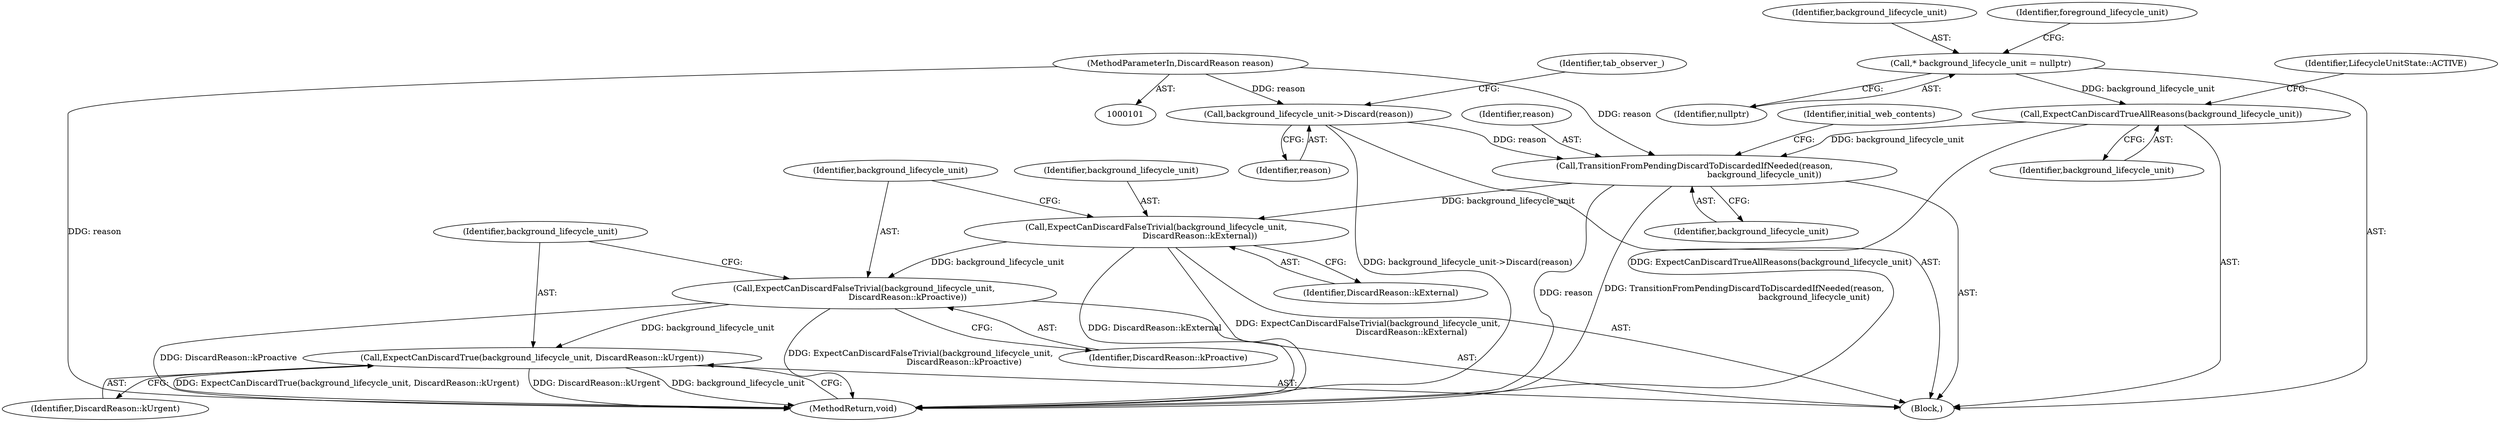 digraph "0_Chrome_7394cf6f43d7a86630d3eb1c728fd63c621b5530_4@pointer" {
"1000169" [label="(Call,ExpectCanDiscardTrue(background_lifecycle_unit, DiscardReason::kUrgent))"];
"1000166" [label="(Call,ExpectCanDiscardFalseTrivial(background_lifecycle_unit,\n                                 DiscardReason::kProactive))"];
"1000163" [label="(Call,ExpectCanDiscardFalseTrivial(background_lifecycle_unit,\n                                 DiscardReason::kExternal))"];
"1000138" [label="(Call,TransitionFromPendingDiscardToDiscardedIfNeeded(reason,\n                                                     background_lifecycle_unit))"];
"1000133" [label="(Call,background_lifecycle_unit->Discard(reason))"];
"1000102" [label="(MethodParameterIn,DiscardReason reason)"];
"1000123" [label="(Call,ExpectCanDiscardTrueAllReasons(background_lifecycle_unit))"];
"1000105" [label="(Call,* background_lifecycle_unit = nullptr)"];
"1000166" [label="(Call,ExpectCanDiscardFalseTrivial(background_lifecycle_unit,\n                                 DiscardReason::kProactive))"];
"1000142" [label="(Identifier,initial_web_contents)"];
"1000137" [label="(Identifier,tab_observer_)"];
"1000124" [label="(Identifier,background_lifecycle_unit)"];
"1000140" [label="(Identifier,background_lifecycle_unit)"];
"1000168" [label="(Identifier,DiscardReason::kProactive)"];
"1000107" [label="(Identifier,nullptr)"];
"1000163" [label="(Call,ExpectCanDiscardFalseTrivial(background_lifecycle_unit,\n                                 DiscardReason::kExternal))"];
"1000105" [label="(Call,* background_lifecycle_unit = nullptr)"];
"1000171" [label="(Identifier,DiscardReason::kUrgent)"];
"1000172" [label="(MethodReturn,void)"];
"1000126" [label="(Identifier,LifecycleUnitState::ACTIVE)"];
"1000139" [label="(Identifier,reason)"];
"1000169" [label="(Call,ExpectCanDiscardTrue(background_lifecycle_unit, DiscardReason::kUrgent))"];
"1000170" [label="(Identifier,background_lifecycle_unit)"];
"1000106" [label="(Identifier,background_lifecycle_unit)"];
"1000103" [label="(Block,)"];
"1000165" [label="(Identifier,DiscardReason::kExternal)"];
"1000133" [label="(Call,background_lifecycle_unit->Discard(reason))"];
"1000167" [label="(Identifier,background_lifecycle_unit)"];
"1000164" [label="(Identifier,background_lifecycle_unit)"];
"1000102" [label="(MethodParameterIn,DiscardReason reason)"];
"1000134" [label="(Identifier,reason)"];
"1000138" [label="(Call,TransitionFromPendingDiscardToDiscardedIfNeeded(reason,\n                                                     background_lifecycle_unit))"];
"1000123" [label="(Call,ExpectCanDiscardTrueAllReasons(background_lifecycle_unit))"];
"1000110" [label="(Identifier,foreground_lifecycle_unit)"];
"1000169" -> "1000103"  [label="AST: "];
"1000169" -> "1000171"  [label="CFG: "];
"1000170" -> "1000169"  [label="AST: "];
"1000171" -> "1000169"  [label="AST: "];
"1000172" -> "1000169"  [label="CFG: "];
"1000169" -> "1000172"  [label="DDG: ExpectCanDiscardTrue(background_lifecycle_unit, DiscardReason::kUrgent)"];
"1000169" -> "1000172"  [label="DDG: DiscardReason::kUrgent"];
"1000169" -> "1000172"  [label="DDG: background_lifecycle_unit"];
"1000166" -> "1000169"  [label="DDG: background_lifecycle_unit"];
"1000166" -> "1000103"  [label="AST: "];
"1000166" -> "1000168"  [label="CFG: "];
"1000167" -> "1000166"  [label="AST: "];
"1000168" -> "1000166"  [label="AST: "];
"1000170" -> "1000166"  [label="CFG: "];
"1000166" -> "1000172"  [label="DDG: DiscardReason::kProactive"];
"1000166" -> "1000172"  [label="DDG: ExpectCanDiscardFalseTrivial(background_lifecycle_unit,\n                                 DiscardReason::kProactive)"];
"1000163" -> "1000166"  [label="DDG: background_lifecycle_unit"];
"1000163" -> "1000103"  [label="AST: "];
"1000163" -> "1000165"  [label="CFG: "];
"1000164" -> "1000163"  [label="AST: "];
"1000165" -> "1000163"  [label="AST: "];
"1000167" -> "1000163"  [label="CFG: "];
"1000163" -> "1000172"  [label="DDG: DiscardReason::kExternal"];
"1000163" -> "1000172"  [label="DDG: ExpectCanDiscardFalseTrivial(background_lifecycle_unit,\n                                 DiscardReason::kExternal)"];
"1000138" -> "1000163"  [label="DDG: background_lifecycle_unit"];
"1000138" -> "1000103"  [label="AST: "];
"1000138" -> "1000140"  [label="CFG: "];
"1000139" -> "1000138"  [label="AST: "];
"1000140" -> "1000138"  [label="AST: "];
"1000142" -> "1000138"  [label="CFG: "];
"1000138" -> "1000172"  [label="DDG: reason"];
"1000138" -> "1000172"  [label="DDG: TransitionFromPendingDiscardToDiscardedIfNeeded(reason,\n                                                     background_lifecycle_unit)"];
"1000133" -> "1000138"  [label="DDG: reason"];
"1000102" -> "1000138"  [label="DDG: reason"];
"1000123" -> "1000138"  [label="DDG: background_lifecycle_unit"];
"1000133" -> "1000103"  [label="AST: "];
"1000133" -> "1000134"  [label="CFG: "];
"1000134" -> "1000133"  [label="AST: "];
"1000137" -> "1000133"  [label="CFG: "];
"1000133" -> "1000172"  [label="DDG: background_lifecycle_unit->Discard(reason)"];
"1000102" -> "1000133"  [label="DDG: reason"];
"1000102" -> "1000101"  [label="AST: "];
"1000102" -> "1000172"  [label="DDG: reason"];
"1000123" -> "1000103"  [label="AST: "];
"1000123" -> "1000124"  [label="CFG: "];
"1000124" -> "1000123"  [label="AST: "];
"1000126" -> "1000123"  [label="CFG: "];
"1000123" -> "1000172"  [label="DDG: ExpectCanDiscardTrueAllReasons(background_lifecycle_unit)"];
"1000105" -> "1000123"  [label="DDG: background_lifecycle_unit"];
"1000105" -> "1000103"  [label="AST: "];
"1000105" -> "1000107"  [label="CFG: "];
"1000106" -> "1000105"  [label="AST: "];
"1000107" -> "1000105"  [label="AST: "];
"1000110" -> "1000105"  [label="CFG: "];
}
